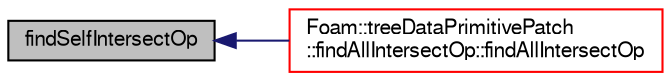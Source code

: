 digraph "findSelfIntersectOp"
{
  bgcolor="transparent";
  edge [fontname="FreeSans",fontsize="10",labelfontname="FreeSans",labelfontsize="10"];
  node [fontname="FreeSans",fontsize="10",shape=record];
  rankdir="LR";
  Node1 [label="findSelfIntersectOp",height=0.2,width=0.4,color="black", fillcolor="grey75", style="filled", fontcolor="black"];
  Node1 -> Node2 [dir="back",color="midnightblue",fontsize="10",style="solid",fontname="FreeSans"];
  Node2 [label="Foam::treeDataPrimitivePatch\l::findAllIntersectOp::findAllIntersectOp",height=0.2,width=0.4,color="red",URL="$a25078.html#aba7107f8a760162f11c2706eb85ba6cd"];
}
